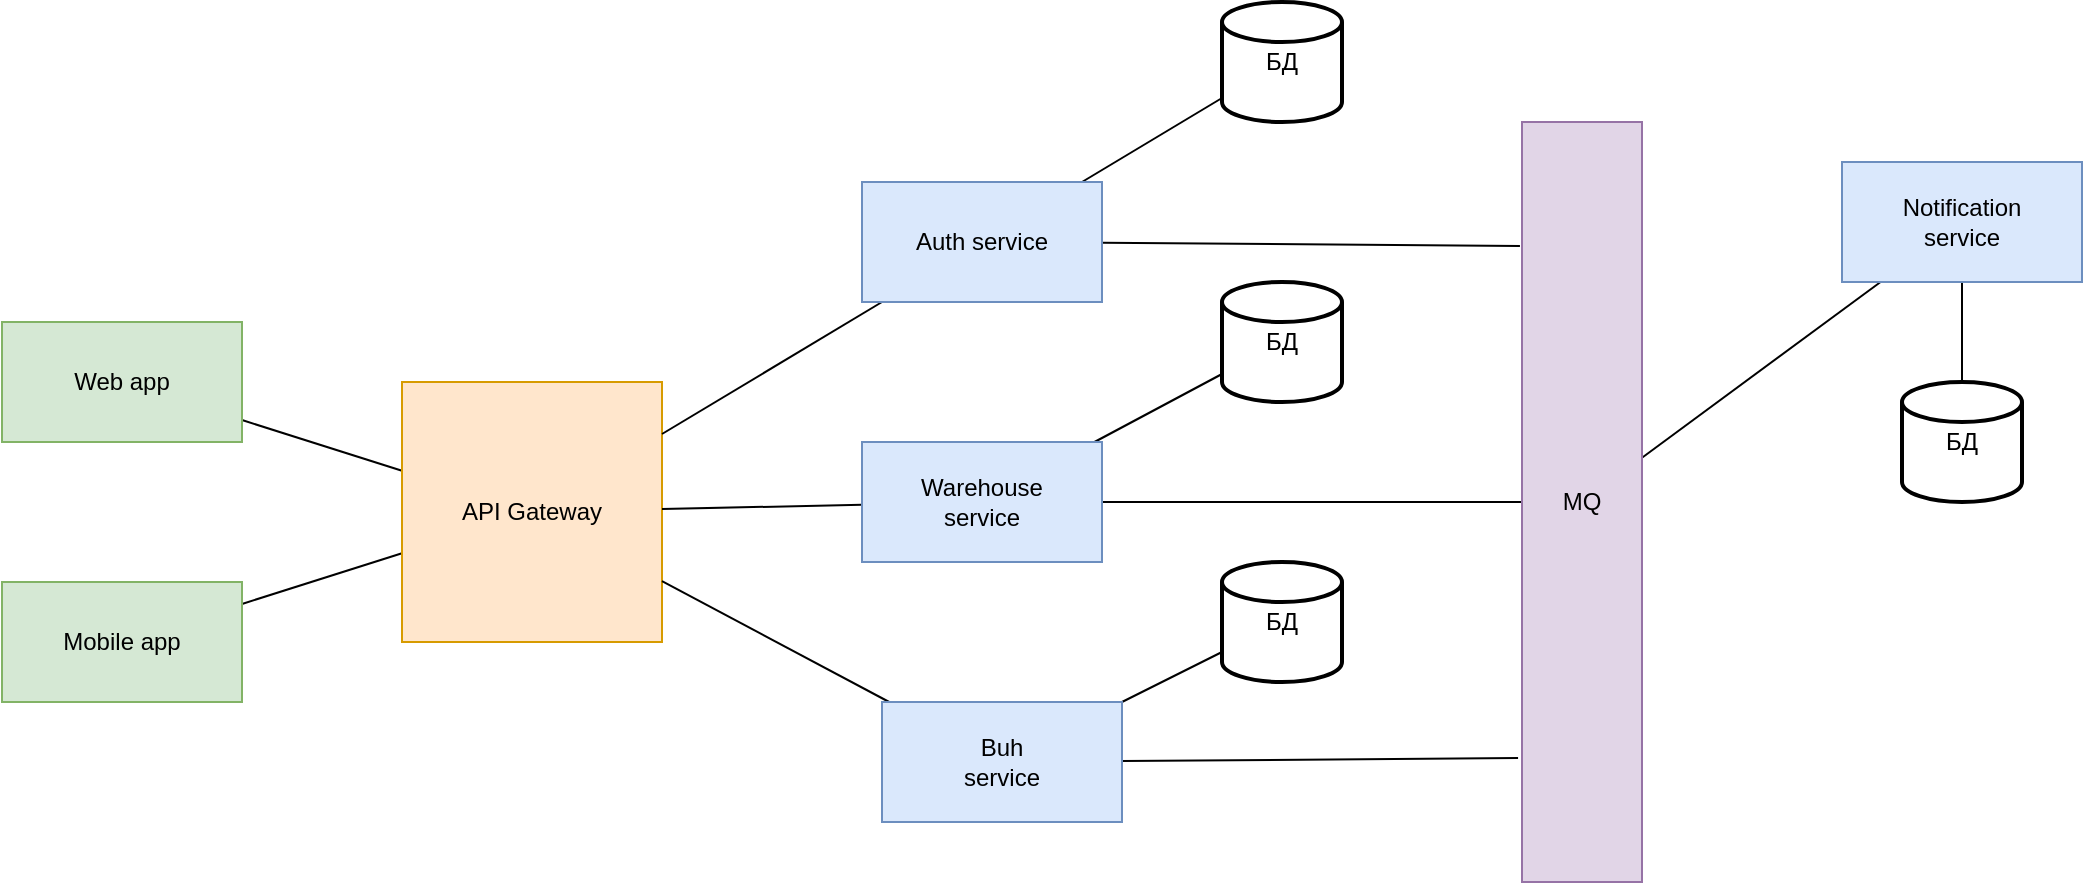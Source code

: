<mxfile version="21.6.8" type="device">
  <diagram name="Страница — 1" id="3KOQck0_MjvoC9P0ZxJp">
    <mxGraphModel dx="1418" dy="828" grid="1" gridSize="10" guides="1" tooltips="1" connect="1" arrows="1" fold="1" page="1" pageScale="1" pageWidth="827" pageHeight="1169" math="0" shadow="0">
      <root>
        <mxCell id="0" />
        <mxCell id="1" parent="0" />
        <mxCell id="qoEJ_nHmYkggTwuVsanc-32" style="rounded=0;orthogonalLoop=1;jettySize=auto;html=1;endArrow=none;endFill=0;" edge="1" parent="1" source="qoEJ_nHmYkggTwuVsanc-20" target="qoEJ_nHmYkggTwuVsanc-22">
          <mxGeometry relative="1" as="geometry" />
        </mxCell>
        <mxCell id="qoEJ_nHmYkggTwuVsanc-20" value="Web app" style="rounded=0;whiteSpace=wrap;html=1;fillColor=#d5e8d4;strokeColor=#82b366;" vertex="1" parent="1">
          <mxGeometry x="20" y="210" width="120" height="60" as="geometry" />
        </mxCell>
        <mxCell id="qoEJ_nHmYkggTwuVsanc-33" style="rounded=0;orthogonalLoop=1;jettySize=auto;html=1;endArrow=none;endFill=0;" edge="1" parent="1" source="qoEJ_nHmYkggTwuVsanc-21" target="qoEJ_nHmYkggTwuVsanc-22">
          <mxGeometry relative="1" as="geometry" />
        </mxCell>
        <mxCell id="qoEJ_nHmYkggTwuVsanc-21" value="Mobile app" style="rounded=0;whiteSpace=wrap;html=1;fillColor=#d5e8d4;strokeColor=#82b366;" vertex="1" parent="1">
          <mxGeometry x="20" y="340" width="120" height="60" as="geometry" />
        </mxCell>
        <mxCell id="qoEJ_nHmYkggTwuVsanc-22" value="API Gateway" style="whiteSpace=wrap;html=1;aspect=fixed;fillColor=#ffe6cc;strokeColor=#d79b00;" vertex="1" parent="1">
          <mxGeometry x="220" y="240" width="130" height="130" as="geometry" />
        </mxCell>
        <mxCell id="qoEJ_nHmYkggTwuVsanc-25" style="rounded=0;orthogonalLoop=1;jettySize=auto;html=1;endArrow=none;endFill=0;" edge="1" parent="1" source="qoEJ_nHmYkggTwuVsanc-23" target="qoEJ_nHmYkggTwuVsanc-24">
          <mxGeometry relative="1" as="geometry" />
        </mxCell>
        <mxCell id="qoEJ_nHmYkggTwuVsanc-30" style="rounded=0;orthogonalLoop=1;jettySize=auto;html=1;startArrow=none;startFill=0;endArrow=none;endFill=0;" edge="1" parent="1" source="qoEJ_nHmYkggTwuVsanc-23" target="qoEJ_nHmYkggTwuVsanc-22">
          <mxGeometry relative="1" as="geometry" />
        </mxCell>
        <mxCell id="qoEJ_nHmYkggTwuVsanc-36" style="rounded=0;orthogonalLoop=1;jettySize=auto;html=1;startArrow=none;startFill=0;endArrow=none;endFill=0;entryX=-0.017;entryY=0.163;entryDx=0;entryDy=0;entryPerimeter=0;" edge="1" parent="1" source="qoEJ_nHmYkggTwuVsanc-23" target="qoEJ_nHmYkggTwuVsanc-34">
          <mxGeometry relative="1" as="geometry" />
        </mxCell>
        <mxCell id="qoEJ_nHmYkggTwuVsanc-23" value="Auth service" style="rounded=0;whiteSpace=wrap;html=1;fillColor=#dae8fc;strokeColor=#6c8ebf;" vertex="1" parent="1">
          <mxGeometry x="450" y="140" width="120" height="60" as="geometry" />
        </mxCell>
        <mxCell id="qoEJ_nHmYkggTwuVsanc-24" value="БД" style="strokeWidth=2;html=1;shape=mxgraph.flowchart.database;whiteSpace=wrap;" vertex="1" parent="1">
          <mxGeometry x="630" y="50" width="60" height="60" as="geometry" />
        </mxCell>
        <mxCell id="qoEJ_nHmYkggTwuVsanc-27" style="rounded=0;orthogonalLoop=1;jettySize=auto;html=1;endArrow=none;endFill=0;" edge="1" parent="1" source="qoEJ_nHmYkggTwuVsanc-28" target="qoEJ_nHmYkggTwuVsanc-29">
          <mxGeometry relative="1" as="geometry" />
        </mxCell>
        <mxCell id="qoEJ_nHmYkggTwuVsanc-31" style="rounded=0;orthogonalLoop=1;jettySize=auto;html=1;startArrow=none;startFill=0;endArrow=none;endFill=0;" edge="1" parent="1" source="qoEJ_nHmYkggTwuVsanc-28" target="qoEJ_nHmYkggTwuVsanc-22">
          <mxGeometry relative="1" as="geometry" />
        </mxCell>
        <mxCell id="qoEJ_nHmYkggTwuVsanc-37" style="rounded=0;orthogonalLoop=1;jettySize=auto;html=1;startArrow=none;startFill=0;exitX=1;exitY=0.5;exitDx=0;exitDy=0;endArrow=none;endFill=0;entryX=0;entryY=0.5;entryDx=0;entryDy=0;" edge="1" parent="1" source="qoEJ_nHmYkggTwuVsanc-28" target="qoEJ_nHmYkggTwuVsanc-34">
          <mxGeometry relative="1" as="geometry" />
        </mxCell>
        <mxCell id="qoEJ_nHmYkggTwuVsanc-28" value="Warehouse &lt;br&gt;service" style="rounded=0;whiteSpace=wrap;html=1;fillColor=#dae8fc;strokeColor=#6c8ebf;" vertex="1" parent="1">
          <mxGeometry x="450" y="270" width="120" height="60" as="geometry" />
        </mxCell>
        <mxCell id="qoEJ_nHmYkggTwuVsanc-29" value="БД" style="strokeWidth=2;html=1;shape=mxgraph.flowchart.database;whiteSpace=wrap;" vertex="1" parent="1">
          <mxGeometry x="630" y="190" width="60" height="60" as="geometry" />
        </mxCell>
        <mxCell id="qoEJ_nHmYkggTwuVsanc-45" style="rounded=0;orthogonalLoop=1;jettySize=auto;html=1;endArrow=none;endFill=0;" edge="1" parent="1" source="qoEJ_nHmYkggTwuVsanc-34" target="qoEJ_nHmYkggTwuVsanc-44">
          <mxGeometry relative="1" as="geometry" />
        </mxCell>
        <mxCell id="qoEJ_nHmYkggTwuVsanc-34" value="MQ" style="rounded=0;whiteSpace=wrap;html=1;fillColor=#e1d5e7;strokeColor=#9673a6;" vertex="1" parent="1">
          <mxGeometry x="780" y="110" width="60" height="380" as="geometry" />
        </mxCell>
        <mxCell id="qoEJ_nHmYkggTwuVsanc-40" style="rounded=0;orthogonalLoop=1;jettySize=auto;html=1;startArrow=none;startFill=0;endArrow=none;endFill=0;" edge="1" parent="1" source="qoEJ_nHmYkggTwuVsanc-38" target="qoEJ_nHmYkggTwuVsanc-22">
          <mxGeometry relative="1" as="geometry" />
        </mxCell>
        <mxCell id="qoEJ_nHmYkggTwuVsanc-41" style="rounded=0;orthogonalLoop=1;jettySize=auto;html=1;endArrow=none;endFill=0;" edge="1" parent="1" source="qoEJ_nHmYkggTwuVsanc-38" target="qoEJ_nHmYkggTwuVsanc-39">
          <mxGeometry relative="1" as="geometry" />
        </mxCell>
        <mxCell id="qoEJ_nHmYkggTwuVsanc-42" style="rounded=0;orthogonalLoop=1;jettySize=auto;html=1;entryX=-0.033;entryY=0.837;entryDx=0;entryDy=0;entryPerimeter=0;endArrow=none;endFill=0;" edge="1" parent="1" source="qoEJ_nHmYkggTwuVsanc-38" target="qoEJ_nHmYkggTwuVsanc-34">
          <mxGeometry relative="1" as="geometry" />
        </mxCell>
        <mxCell id="qoEJ_nHmYkggTwuVsanc-38" value="Buh&lt;br&gt;service" style="rounded=0;whiteSpace=wrap;html=1;fillColor=#dae8fc;strokeColor=#6c8ebf;" vertex="1" parent="1">
          <mxGeometry x="460" y="400" width="120" height="60" as="geometry" />
        </mxCell>
        <mxCell id="qoEJ_nHmYkggTwuVsanc-39" value="БД" style="strokeWidth=2;html=1;shape=mxgraph.flowchart.database;whiteSpace=wrap;" vertex="1" parent="1">
          <mxGeometry x="630" y="330" width="60" height="60" as="geometry" />
        </mxCell>
        <mxCell id="qoEJ_nHmYkggTwuVsanc-43" value="БД" style="strokeWidth=2;html=1;shape=mxgraph.flowchart.database;whiteSpace=wrap;" vertex="1" parent="1">
          <mxGeometry x="970" y="240" width="60" height="60" as="geometry" />
        </mxCell>
        <mxCell id="qoEJ_nHmYkggTwuVsanc-46" style="edgeStyle=orthogonalEdgeStyle;rounded=0;orthogonalLoop=1;jettySize=auto;html=1;entryX=0.5;entryY=0;entryDx=0;entryDy=0;entryPerimeter=0;endArrow=none;endFill=0;" edge="1" parent="1" source="qoEJ_nHmYkggTwuVsanc-44" target="qoEJ_nHmYkggTwuVsanc-43">
          <mxGeometry relative="1" as="geometry" />
        </mxCell>
        <mxCell id="qoEJ_nHmYkggTwuVsanc-44" value="Notification&lt;br&gt;service" style="rounded=0;whiteSpace=wrap;html=1;fillColor=#dae8fc;strokeColor=#6c8ebf;" vertex="1" parent="1">
          <mxGeometry x="940" y="130" width="120" height="60" as="geometry" />
        </mxCell>
      </root>
    </mxGraphModel>
  </diagram>
</mxfile>
